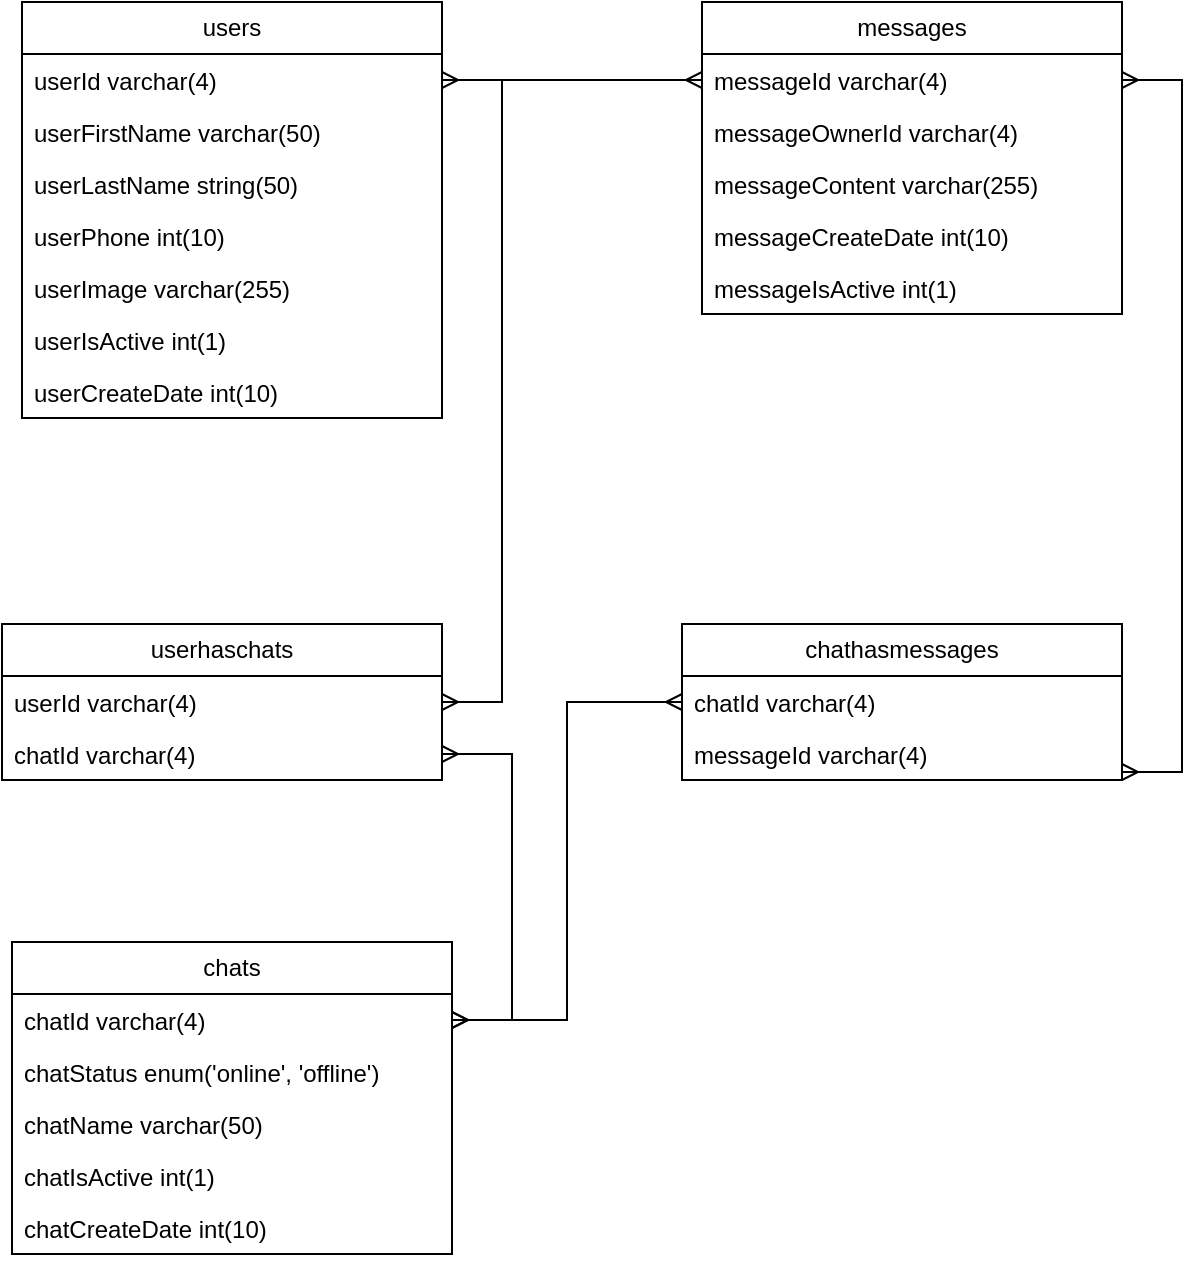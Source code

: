 <mxfile version="22.0.3" type="device">
  <diagram name="Page-1" id="3lOsj5ZqrFo091zoXteW">
    <mxGraphModel dx="2524" dy="844" grid="1" gridSize="10" guides="1" tooltips="1" connect="1" arrows="1" fold="1" page="1" pageScale="1" pageWidth="850" pageHeight="1100" math="0" shadow="0">
      <root>
        <mxCell id="0" />
        <mxCell id="1" parent="0" />
        <mxCell id="hC9LJ1iUJmAcekvyd2rZ-5" value="chats" style="swimlane;fontStyle=0;childLayout=stackLayout;horizontal=1;startSize=26;fillColor=none;horizontalStack=0;resizeParent=1;resizeParentMax=0;resizeLast=0;collapsible=1;marginBottom=0;whiteSpace=wrap;html=1;" vertex="1" parent="1">
          <mxGeometry x="-35" y="670" width="220" height="156" as="geometry" />
        </mxCell>
        <mxCell id="hC9LJ1iUJmAcekvyd2rZ-6" value="chatId varchar(4)" style="text;strokeColor=none;fillColor=none;align=left;verticalAlign=top;spacingLeft=4;spacingRight=4;overflow=hidden;rotatable=0;points=[[0,0.5],[1,0.5]];portConstraint=eastwest;whiteSpace=wrap;html=1;" vertex="1" parent="hC9LJ1iUJmAcekvyd2rZ-5">
          <mxGeometry y="26" width="220" height="26" as="geometry" />
        </mxCell>
        <mxCell id="hC9LJ1iUJmAcekvyd2rZ-7" value="chatStatus enum(&#39;online&#39;, &#39;offline&#39;)" style="text;strokeColor=none;fillColor=none;align=left;verticalAlign=top;spacingLeft=4;spacingRight=4;overflow=hidden;rotatable=0;points=[[0,0.5],[1,0.5]];portConstraint=eastwest;whiteSpace=wrap;html=1;" vertex="1" parent="hC9LJ1iUJmAcekvyd2rZ-5">
          <mxGeometry y="52" width="220" height="26" as="geometry" />
        </mxCell>
        <mxCell id="hC9LJ1iUJmAcekvyd2rZ-8" value="chatName varchar(50)" style="text;strokeColor=none;fillColor=none;align=left;verticalAlign=top;spacingLeft=4;spacingRight=4;overflow=hidden;rotatable=0;points=[[0,0.5],[1,0.5]];portConstraint=eastwest;whiteSpace=wrap;html=1;" vertex="1" parent="hC9LJ1iUJmAcekvyd2rZ-5">
          <mxGeometry y="78" width="220" height="26" as="geometry" />
        </mxCell>
        <mxCell id="hC9LJ1iUJmAcekvyd2rZ-29" value="chatIsActive int(1)" style="text;strokeColor=none;fillColor=none;align=left;verticalAlign=top;spacingLeft=4;spacingRight=4;overflow=hidden;rotatable=0;points=[[0,0.5],[1,0.5]];portConstraint=eastwest;whiteSpace=wrap;html=1;" vertex="1" parent="hC9LJ1iUJmAcekvyd2rZ-5">
          <mxGeometry y="104" width="220" height="26" as="geometry" />
        </mxCell>
        <mxCell id="hC9LJ1iUJmAcekvyd2rZ-30" value="chatCreateDate int(10)" style="text;strokeColor=none;fillColor=none;align=left;verticalAlign=top;spacingLeft=4;spacingRight=4;overflow=hidden;rotatable=0;points=[[0,0.5],[1,0.5]];portConstraint=eastwest;whiteSpace=wrap;html=1;" vertex="1" parent="hC9LJ1iUJmAcekvyd2rZ-5">
          <mxGeometry y="130" width="220" height="26" as="geometry" />
        </mxCell>
        <mxCell id="hC9LJ1iUJmAcekvyd2rZ-9" value="messages" style="swimlane;fontStyle=0;childLayout=stackLayout;horizontal=1;startSize=26;fillColor=none;horizontalStack=0;resizeParent=1;resizeParentMax=0;resizeLast=0;collapsible=1;marginBottom=0;whiteSpace=wrap;html=1;" vertex="1" parent="1">
          <mxGeometry x="310" y="200" width="210" height="156" as="geometry" />
        </mxCell>
        <mxCell id="hC9LJ1iUJmAcekvyd2rZ-10" value="messageId varchar(4)" style="text;strokeColor=none;fillColor=none;align=left;verticalAlign=top;spacingLeft=4;spacingRight=4;overflow=hidden;rotatable=0;points=[[0,0.5],[1,0.5]];portConstraint=eastwest;whiteSpace=wrap;html=1;" vertex="1" parent="hC9LJ1iUJmAcekvyd2rZ-9">
          <mxGeometry y="26" width="210" height="26" as="geometry" />
        </mxCell>
        <mxCell id="hC9LJ1iUJmAcekvyd2rZ-12" value="messageOwnerId varchar(4)" style="text;strokeColor=none;fillColor=none;align=left;verticalAlign=top;spacingLeft=4;spacingRight=4;overflow=hidden;rotatable=0;points=[[0,0.5],[1,0.5]];portConstraint=eastwest;whiteSpace=wrap;html=1;" vertex="1" parent="hC9LJ1iUJmAcekvyd2rZ-9">
          <mxGeometry y="52" width="210" height="26" as="geometry" />
        </mxCell>
        <mxCell id="hC9LJ1iUJmAcekvyd2rZ-11" value="messageContent varchar(255)" style="text;strokeColor=none;fillColor=none;align=left;verticalAlign=top;spacingLeft=4;spacingRight=4;overflow=hidden;rotatable=0;points=[[0,0.5],[1,0.5]];portConstraint=eastwest;whiteSpace=wrap;html=1;" vertex="1" parent="hC9LJ1iUJmAcekvyd2rZ-9">
          <mxGeometry y="78" width="210" height="26" as="geometry" />
        </mxCell>
        <mxCell id="hC9LJ1iUJmAcekvyd2rZ-31" value="messageCreateDate int(10)" style="text;strokeColor=none;fillColor=none;align=left;verticalAlign=top;spacingLeft=4;spacingRight=4;overflow=hidden;rotatable=0;points=[[0,0.5],[1,0.5]];portConstraint=eastwest;whiteSpace=wrap;html=1;" vertex="1" parent="hC9LJ1iUJmAcekvyd2rZ-9">
          <mxGeometry y="104" width="210" height="26" as="geometry" />
        </mxCell>
        <mxCell id="hC9LJ1iUJmAcekvyd2rZ-32" value="messageIsActive int(1)" style="text;strokeColor=none;fillColor=none;align=left;verticalAlign=top;spacingLeft=4;spacingRight=4;overflow=hidden;rotatable=0;points=[[0,0.5],[1,0.5]];portConstraint=eastwest;whiteSpace=wrap;html=1;" vertex="1" parent="hC9LJ1iUJmAcekvyd2rZ-9">
          <mxGeometry y="130" width="210" height="26" as="geometry" />
        </mxCell>
        <mxCell id="hC9LJ1iUJmAcekvyd2rZ-13" value="users" style="swimlane;fontStyle=0;childLayout=stackLayout;horizontal=1;startSize=26;fillColor=none;horizontalStack=0;resizeParent=1;resizeParentMax=0;resizeLast=0;collapsible=1;marginBottom=0;whiteSpace=wrap;html=1;" vertex="1" parent="1">
          <mxGeometry x="-30" y="200" width="210" height="208" as="geometry" />
        </mxCell>
        <mxCell id="hC9LJ1iUJmAcekvyd2rZ-28" value="userId varchar(4)" style="text;strokeColor=none;fillColor=none;align=left;verticalAlign=top;spacingLeft=4;spacingRight=4;overflow=hidden;rotatable=0;points=[[0,0.5],[1,0.5]];portConstraint=eastwest;whiteSpace=wrap;html=1;" vertex="1" parent="hC9LJ1iUJmAcekvyd2rZ-13">
          <mxGeometry y="26" width="210" height="26" as="geometry" />
        </mxCell>
        <mxCell id="hC9LJ1iUJmAcekvyd2rZ-14" value="userFirstName varchar(50)" style="text;strokeColor=none;fillColor=none;align=left;verticalAlign=top;spacingLeft=4;spacingRight=4;overflow=hidden;rotatable=0;points=[[0,0.5],[1,0.5]];portConstraint=eastwest;whiteSpace=wrap;html=1;" vertex="1" parent="hC9LJ1iUJmAcekvyd2rZ-13">
          <mxGeometry y="52" width="210" height="26" as="geometry" />
        </mxCell>
        <mxCell id="hC9LJ1iUJmAcekvyd2rZ-15" value="userLastName string(50)" style="text;strokeColor=none;fillColor=none;align=left;verticalAlign=top;spacingLeft=4;spacingRight=4;overflow=hidden;rotatable=0;points=[[0,0.5],[1,0.5]];portConstraint=eastwest;whiteSpace=wrap;html=1;" vertex="1" parent="hC9LJ1iUJmAcekvyd2rZ-13">
          <mxGeometry y="78" width="210" height="26" as="geometry" />
        </mxCell>
        <mxCell id="hC9LJ1iUJmAcekvyd2rZ-16" value="userPhone int(10)" style="text;strokeColor=none;fillColor=none;align=left;verticalAlign=top;spacingLeft=4;spacingRight=4;overflow=hidden;rotatable=0;points=[[0,0.5],[1,0.5]];portConstraint=eastwest;whiteSpace=wrap;html=1;" vertex="1" parent="hC9LJ1iUJmAcekvyd2rZ-13">
          <mxGeometry y="104" width="210" height="26" as="geometry" />
        </mxCell>
        <mxCell id="hC9LJ1iUJmAcekvyd2rZ-25" value="userImage varchar(255)" style="text;strokeColor=none;fillColor=none;align=left;verticalAlign=top;spacingLeft=4;spacingRight=4;overflow=hidden;rotatable=0;points=[[0,0.5],[1,0.5]];portConstraint=eastwest;whiteSpace=wrap;html=1;" vertex="1" parent="hC9LJ1iUJmAcekvyd2rZ-13">
          <mxGeometry y="130" width="210" height="26" as="geometry" />
        </mxCell>
        <mxCell id="hC9LJ1iUJmAcekvyd2rZ-26" value="userIsActive int(1)" style="text;strokeColor=none;fillColor=none;align=left;verticalAlign=top;spacingLeft=4;spacingRight=4;overflow=hidden;rotatable=0;points=[[0,0.5],[1,0.5]];portConstraint=eastwest;whiteSpace=wrap;html=1;" vertex="1" parent="hC9LJ1iUJmAcekvyd2rZ-13">
          <mxGeometry y="156" width="210" height="26" as="geometry" />
        </mxCell>
        <mxCell id="hC9LJ1iUJmAcekvyd2rZ-27" value="userCreateDate int(10)" style="text;strokeColor=none;fillColor=none;align=left;verticalAlign=top;spacingLeft=4;spacingRight=4;overflow=hidden;rotatable=0;points=[[0,0.5],[1,0.5]];portConstraint=eastwest;whiteSpace=wrap;html=1;" vertex="1" parent="hC9LJ1iUJmAcekvyd2rZ-13">
          <mxGeometry y="182" width="210" height="26" as="geometry" />
        </mxCell>
        <mxCell id="hC9LJ1iUJmAcekvyd2rZ-17" value="userhaschats&lt;br&gt;" style="swimlane;fontStyle=0;childLayout=stackLayout;horizontal=1;startSize=26;fillColor=none;horizontalStack=0;resizeParent=1;resizeParentMax=0;resizeLast=0;collapsible=1;marginBottom=0;whiteSpace=wrap;html=1;" vertex="1" parent="1">
          <mxGeometry x="-40" y="511" width="220" height="78" as="geometry" />
        </mxCell>
        <mxCell id="hC9LJ1iUJmAcekvyd2rZ-18" value="userId varchar(4)" style="text;strokeColor=none;fillColor=none;align=left;verticalAlign=top;spacingLeft=4;spacingRight=4;overflow=hidden;rotatable=0;points=[[0,0.5],[1,0.5]];portConstraint=eastwest;whiteSpace=wrap;html=1;" vertex="1" parent="hC9LJ1iUJmAcekvyd2rZ-17">
          <mxGeometry y="26" width="220" height="26" as="geometry" />
        </mxCell>
        <mxCell id="hC9LJ1iUJmAcekvyd2rZ-19" value="chatId varchar(4)" style="text;strokeColor=none;fillColor=none;align=left;verticalAlign=top;spacingLeft=4;spacingRight=4;overflow=hidden;rotatable=0;points=[[0,0.5],[1,0.5]];portConstraint=eastwest;whiteSpace=wrap;html=1;" vertex="1" parent="hC9LJ1iUJmAcekvyd2rZ-17">
          <mxGeometry y="52" width="220" height="26" as="geometry" />
        </mxCell>
        <mxCell id="hC9LJ1iUJmAcekvyd2rZ-21" value="chathasmessages" style="swimlane;fontStyle=0;childLayout=stackLayout;horizontal=1;startSize=26;fillColor=none;horizontalStack=0;resizeParent=1;resizeParentMax=0;resizeLast=0;collapsible=1;marginBottom=0;whiteSpace=wrap;html=1;" vertex="1" parent="1">
          <mxGeometry x="300" y="511" width="220" height="78" as="geometry" />
        </mxCell>
        <mxCell id="hC9LJ1iUJmAcekvyd2rZ-22" value="chatId varchar(4)" style="text;strokeColor=none;fillColor=none;align=left;verticalAlign=top;spacingLeft=4;spacingRight=4;overflow=hidden;rotatable=0;points=[[0,0.5],[1,0.5]];portConstraint=eastwest;whiteSpace=wrap;html=1;" vertex="1" parent="hC9LJ1iUJmAcekvyd2rZ-21">
          <mxGeometry y="26" width="220" height="26" as="geometry" />
        </mxCell>
        <mxCell id="hC9LJ1iUJmAcekvyd2rZ-23" value="messageId varchar(4)" style="text;strokeColor=none;fillColor=none;align=left;verticalAlign=top;spacingLeft=4;spacingRight=4;overflow=hidden;rotatable=0;points=[[0,0.5],[1,0.5]];portConstraint=eastwest;whiteSpace=wrap;html=1;" vertex="1" parent="hC9LJ1iUJmAcekvyd2rZ-21">
          <mxGeometry y="52" width="220" height="26" as="geometry" />
        </mxCell>
        <mxCell id="hC9LJ1iUJmAcekvyd2rZ-34" value="" style="edgeStyle=entityRelationEdgeStyle;fontSize=12;html=1;endArrow=ERmany;rounded=0;" edge="1" parent="1" source="hC9LJ1iUJmAcekvyd2rZ-28" target="hC9LJ1iUJmAcekvyd2rZ-10">
          <mxGeometry width="100" height="100" relative="1" as="geometry">
            <mxPoint x="430" y="450" as="sourcePoint" />
            <mxPoint x="530" y="350" as="targetPoint" />
            <Array as="points">
              <mxPoint x="230" y="170" />
            </Array>
          </mxGeometry>
        </mxCell>
        <mxCell id="hC9LJ1iUJmAcekvyd2rZ-35" value="" style="edgeStyle=entityRelationEdgeStyle;fontSize=12;html=1;endArrow=ERmany;startArrow=ERmany;rounded=0;exitX=1;exitY=0.5;exitDx=0;exitDy=0;" edge="1" parent="1" source="hC9LJ1iUJmAcekvyd2rZ-28" target="hC9LJ1iUJmAcekvyd2rZ-18">
          <mxGeometry width="100" height="100" relative="1" as="geometry">
            <mxPoint x="250" y="480" as="sourcePoint" />
            <mxPoint x="350" y="380" as="targetPoint" />
          </mxGeometry>
        </mxCell>
        <mxCell id="hC9LJ1iUJmAcekvyd2rZ-36" value="" style="edgeStyle=entityRelationEdgeStyle;fontSize=12;html=1;endArrow=ERmany;startArrow=ERmany;rounded=0;exitX=1;exitY=0.5;exitDx=0;exitDy=0;" edge="1" parent="1" source="hC9LJ1iUJmAcekvyd2rZ-19" target="hC9LJ1iUJmAcekvyd2rZ-6">
          <mxGeometry width="100" height="100" relative="1" as="geometry">
            <mxPoint x="270" y="750" as="sourcePoint" />
            <mxPoint x="370" y="650" as="targetPoint" />
          </mxGeometry>
        </mxCell>
        <mxCell id="hC9LJ1iUJmAcekvyd2rZ-37" value="" style="edgeStyle=entityRelationEdgeStyle;fontSize=12;html=1;endArrow=ERmany;startArrow=ERmany;rounded=0;exitX=1;exitY=0.5;exitDx=0;exitDy=0;entryX=1;entryY=0.846;entryDx=0;entryDy=0;entryPerimeter=0;" edge="1" parent="1" source="hC9LJ1iUJmAcekvyd2rZ-10" target="hC9LJ1iUJmAcekvyd2rZ-23">
          <mxGeometry width="100" height="100" relative="1" as="geometry">
            <mxPoint x="660" y="390" as="sourcePoint" />
            <mxPoint x="760" y="290" as="targetPoint" />
          </mxGeometry>
        </mxCell>
        <mxCell id="hC9LJ1iUJmAcekvyd2rZ-38" value="" style="fontSize=12;html=1;endArrow=ERmany;startArrow=ERmany;rounded=0;exitX=1;exitY=0.5;exitDx=0;exitDy=0;edgeStyle=orthogonalEdgeStyle;" edge="1" parent="1" source="hC9LJ1iUJmAcekvyd2rZ-6" target="hC9LJ1iUJmAcekvyd2rZ-22">
          <mxGeometry width="100" height="100" relative="1" as="geometry">
            <mxPoint x="250" y="760" as="sourcePoint" />
            <mxPoint x="350" y="660" as="targetPoint" />
          </mxGeometry>
        </mxCell>
      </root>
    </mxGraphModel>
  </diagram>
</mxfile>
